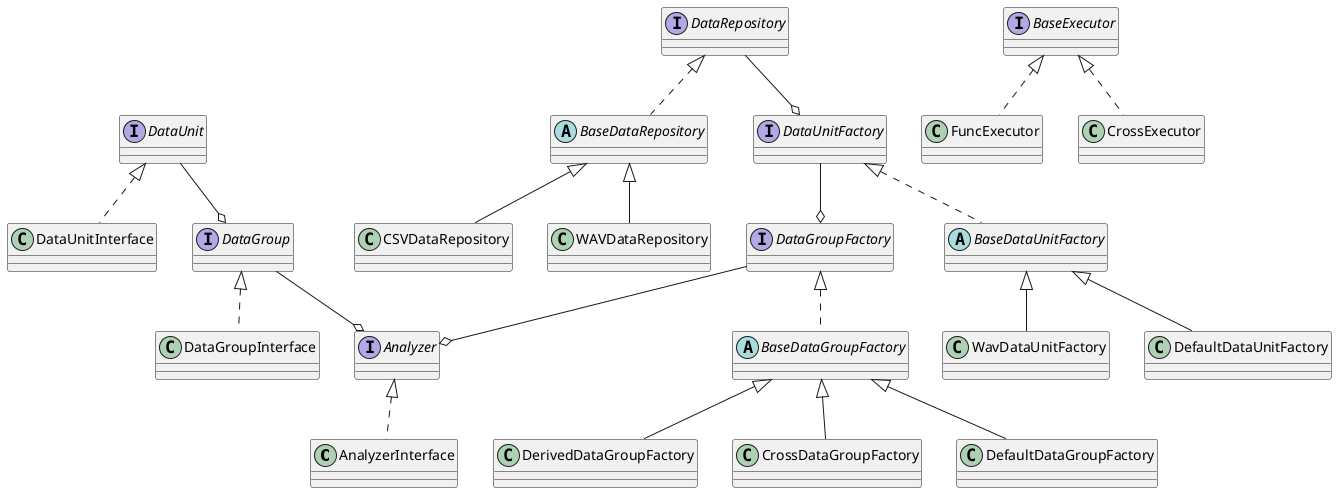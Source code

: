 @startuml src
' 主要部分
interface AnalyzerInterface
interface DataUnitInterface
interface DataGroupInterface

class AnalyzerInterface implements Analyzer
class DataUnitInterface implements DataUnit
class DataGroupInterface implements DataGroup

' DataUnitFactory
interface DataUnitFactory
abstract BaseDataUnitFactory implements DataUnitFactory
class DefaultDataUnitFactory extends BaseDataUnitFactory
class WavDataUnitFactory extends BaseDataUnitFactory

' DataGroupFactory
interface DataGroupFactory
abstract BaseDataGroupFactory implements DataGroupFactory
class DefaultDataGroupFactory extends BaseDataGroupFactory
class DerivedDataGroupFactory extends BaseDataGroupFactory
class CrossDataGroupFactory extends BaseDataGroupFactory

' DataRepository
interface DataRepository
abstract BaseDataRepository implements DataRepository
class CSVDataRepository extends BaseDataRepository
class WAVDataRepository extends BaseDataRepository

' Executer
interface BaseExecutor
class FuncExecutor implements BaseExecutor
class CrossExecutor implements BaseExecutor

' デザイン間
DataUnit --o DataGroup
DataGroup --o Analyzer
DataUnitFactory --o DataGroupFactory
DataGroupFactory --o Analyzer
DataRepository --o DataUnitFactory
@enduml